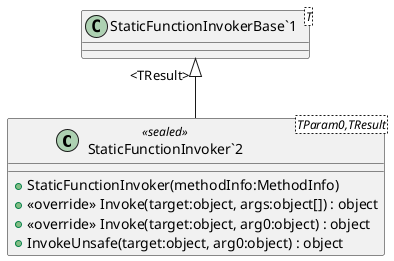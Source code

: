 @startuml
class "StaticFunctionInvoker`2"<TParam0,TResult> <<sealed>> {
    + StaticFunctionInvoker(methodInfo:MethodInfo)
    + <<override>> Invoke(target:object, args:object[]) : object
    + <<override>> Invoke(target:object, arg0:object) : object
    + InvokeUnsafe(target:object, arg0:object) : object
}
class "StaticFunctionInvokerBase`1"<T> {
}
"StaticFunctionInvokerBase`1" "<TResult>" <|-- "StaticFunctionInvoker`2"
@enduml

